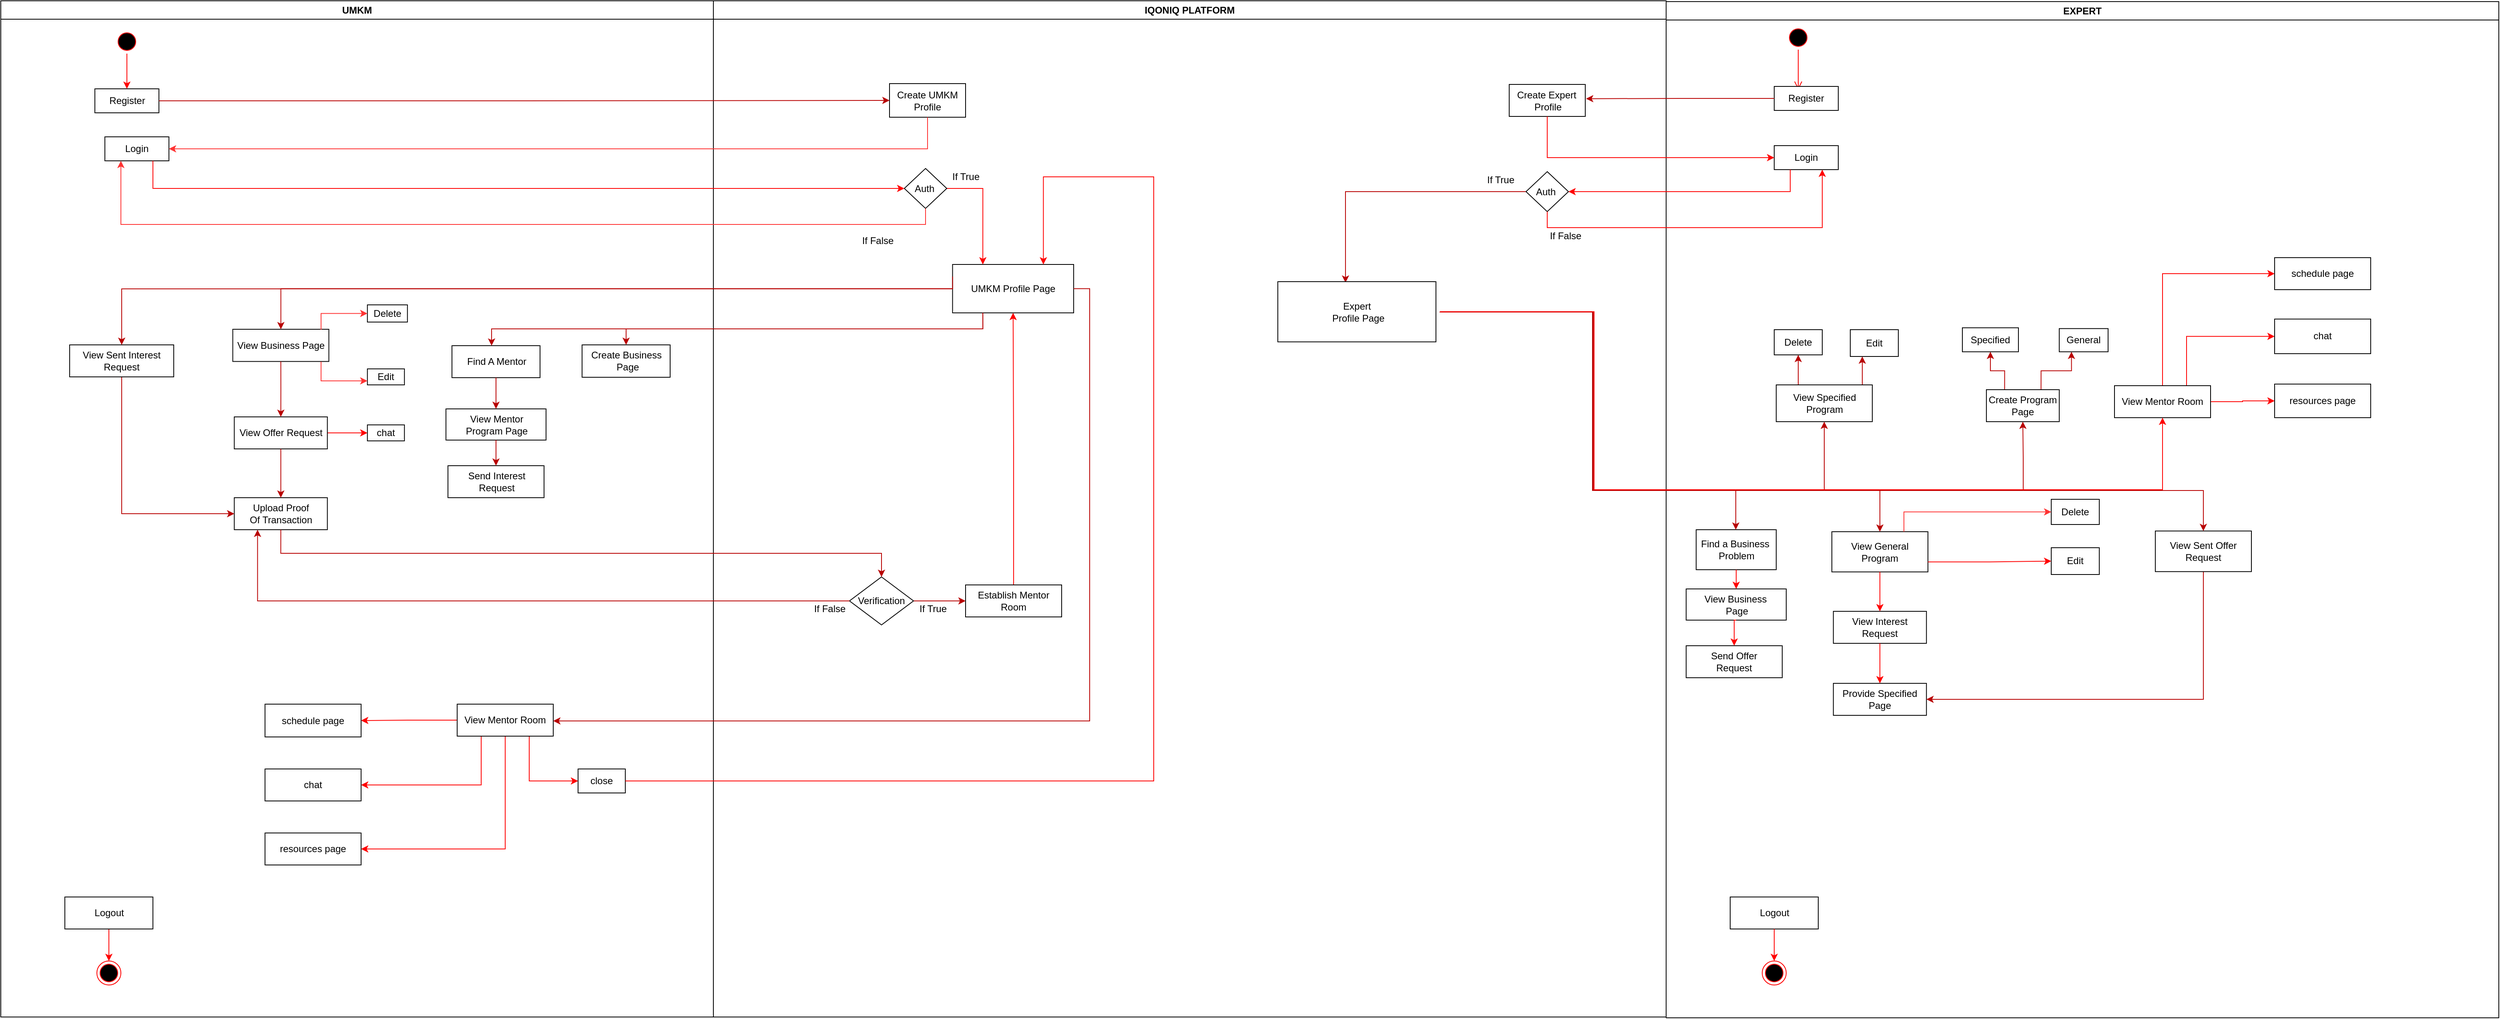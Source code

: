 <mxfile version="14.4.8" type="google"><diagram name="Page-1" id="e7e014a7-5840-1c2e-5031-d8a46d1fe8dd"><mxGraphModel dx="4495" dy="1429" grid="1" gridSize="10" guides="1" tooltips="1" connect="1" arrows="1" fold="1" page="1" pageScale="1" pageWidth="1169" pageHeight="826" background="none" math="0" shadow="0"><root><mxCell id="0"/><mxCell id="1" parent="0"/><mxCell id="UAivPIUoaqF8laotVLS4-41" value="UMKM" style="swimlane;whiteSpace=wrap" parent="1" vertex="1"><mxGeometry x="-800" y="760" width="890" height="1270" as="geometry"/></mxCell><mxCell id="UAivPIUoaqF8laotVLS4-42" value="" style="ellipse;shape=startState;fillColor=#000000;strokeColor=#ff0000;" parent="UAivPIUoaqF8laotVLS4-41" vertex="1"><mxGeometry x="142.5" y="36" width="30" height="30" as="geometry"/></mxCell><mxCell id="UAivPIUoaqF8laotVLS4-76" value="Register" style="rounded=0;whiteSpace=wrap;html=1;" parent="UAivPIUoaqF8laotVLS4-41" vertex="1"><mxGeometry x="117.5" y="110" width="80" height="30" as="geometry"/></mxCell><mxCell id="UAivPIUoaqF8laotVLS4-78" value="" style="endArrow=classic;html=1;entryX=0.5;entryY=0;entryDx=0;entryDy=0;strokeColor=#FF0000;" parent="UAivPIUoaqF8laotVLS4-41" source="UAivPIUoaqF8laotVLS4-42" target="UAivPIUoaqF8laotVLS4-76" edge="1"><mxGeometry width="50" height="50" relative="1" as="geometry"><mxPoint x="115" y="70" as="sourcePoint"/><mxPoint x="245" y="80" as="targetPoint"/></mxGeometry></mxCell><mxCell id="tpKa04pxQpAdK9qrTdPm-51" value="Login" style="whiteSpace=wrap;html=1;" parent="UAivPIUoaqF8laotVLS4-41" vertex="1"><mxGeometry x="130" y="170" width="80" height="30" as="geometry"/></mxCell><mxCell id="dECCEBC1FsqYMNCEbY9q-48" value="Find A Mentor" style="html=1;" parent="UAivPIUoaqF8laotVLS4-41" vertex="1"><mxGeometry x="563.5" y="431" width="110" height="40" as="geometry"/></mxCell><mxCell id="dECCEBC1FsqYMNCEbY9q-54" value="View Mentor &lt;br&gt;Program Page" style="html=1;" parent="UAivPIUoaqF8laotVLS4-41" vertex="1"><mxGeometry x="556" y="510" width="125" height="39" as="geometry"/></mxCell><mxCell id="dECCEBC1FsqYMNCEbY9q-55" style="edgeStyle=orthogonalEdgeStyle;rounded=0;orthogonalLoop=1;jettySize=auto;html=1;exitX=0.5;exitY=1;exitDx=0;exitDy=0;strokeColor=#B80000;" parent="UAivPIUoaqF8laotVLS4-41" source="dECCEBC1FsqYMNCEbY9q-48" target="dECCEBC1FsqYMNCEbY9q-54" edge="1"><mxGeometry relative="1" as="geometry"/></mxCell><mxCell id="dECCEBC1FsqYMNCEbY9q-56" value="Send Interest&lt;br&gt;Request" style="html=1;" parent="UAivPIUoaqF8laotVLS4-41" vertex="1"><mxGeometry x="558.5" y="581" width="120" height="40" as="geometry"/></mxCell><mxCell id="dECCEBC1FsqYMNCEbY9q-57" style="edgeStyle=orthogonalEdgeStyle;rounded=0;orthogonalLoop=1;jettySize=auto;html=1;exitX=0.5;exitY=1;exitDx=0;exitDy=0;entryX=0.5;entryY=0;entryDx=0;entryDy=0;strokeColor=#B80000;" parent="UAivPIUoaqF8laotVLS4-41" source="dECCEBC1FsqYMNCEbY9q-54" target="dECCEBC1FsqYMNCEbY9q-56" edge="1"><mxGeometry relative="1" as="geometry"/></mxCell><mxCell id="dECCEBC1FsqYMNCEbY9q-92" value="View Business Page" style="rounded=0;whiteSpace=wrap;html=1;" parent="UAivPIUoaqF8laotVLS4-41" vertex="1"><mxGeometry x="289.75" y="410.5" width="120" height="40.25" as="geometry"/></mxCell><mxCell id="dECCEBC1FsqYMNCEbY9q-96" style="edgeStyle=orthogonalEdgeStyle;rounded=0;orthogonalLoop=1;jettySize=auto;html=1;exitX=0.5;exitY=1;exitDx=0;exitDy=0;strokeColor=#B80000;" parent="UAivPIUoaqF8laotVLS4-41" source="dECCEBC1FsqYMNCEbY9q-92" target="dECCEBC1FsqYMNCEbY9q-92" edge="1"><mxGeometry relative="1" as="geometry"/></mxCell><mxCell id="dECCEBC1FsqYMNCEbY9q-98" value="Edit" style="rounded=0;whiteSpace=wrap;html=1;" parent="UAivPIUoaqF8laotVLS4-41" vertex="1"><mxGeometry x="457.88" y="460" width="46.25" height="20" as="geometry"/></mxCell><mxCell id="tpKa04pxQpAdK9qrTdPm-69" style="edgeStyle=orthogonalEdgeStyle;rounded=0;orthogonalLoop=1;jettySize=auto;html=1;entryX=0;entryY=0.75;entryDx=0;entryDy=0;strokeColor=#FF3333;" parent="UAivPIUoaqF8laotVLS4-41" target="dECCEBC1FsqYMNCEbY9q-98" edge="1"><mxGeometry relative="1" as="geometry"><Array as="points"><mxPoint x="400" y="451"/><mxPoint x="400" y="475"/></Array><mxPoint x="400" y="451" as="sourcePoint"/></mxGeometry></mxCell><mxCell id="dECCEBC1FsqYMNCEbY9q-100" style="edgeStyle=orthogonalEdgeStyle;rounded=0;orthogonalLoop=1;jettySize=auto;html=1;exitX=0.5;exitY=1;exitDx=0;exitDy=0;strokeColor=#B80000;" parent="UAivPIUoaqF8laotVLS4-41" edge="1"><mxGeometry relative="1" as="geometry"><mxPoint x="576.0" y="430" as="sourcePoint"/><mxPoint x="576.0" y="430" as="targetPoint"/></mxGeometry></mxCell><mxCell id="UAivPIUoaqF8laotVLS4-81" style="edgeStyle=orthogonalEdgeStyle;rounded=0;orthogonalLoop=1;jettySize=auto;html=1;exitX=1;exitY=0.5;exitDx=0;exitDy=0;entryX=0;entryY=0.5;entryDx=0;entryDy=0;strokeColor=#FF0000;" parent="UAivPIUoaqF8laotVLS4-41" source="dECCEBC1FsqYMNCEbY9q-105" target="UAivPIUoaqF8laotVLS4-80" edge="1"><mxGeometry relative="1" as="geometry"/></mxCell><mxCell id="dECCEBC1FsqYMNCEbY9q-105" value="View Offer Request" style="rounded=0;whiteSpace=wrap;html=1;" parent="UAivPIUoaqF8laotVLS4-41" vertex="1"><mxGeometry x="291.62" y="520" width="116.25" height="40" as="geometry"/></mxCell><mxCell id="dECCEBC1FsqYMNCEbY9q-106" style="edgeStyle=orthogonalEdgeStyle;rounded=0;orthogonalLoop=1;jettySize=auto;html=1;exitX=0.5;exitY=1;exitDx=0;exitDy=0;entryX=0.5;entryY=0;entryDx=0;entryDy=0;strokeColor=#B80000;" parent="UAivPIUoaqF8laotVLS4-41" source="dECCEBC1FsqYMNCEbY9q-92" target="dECCEBC1FsqYMNCEbY9q-105" edge="1"><mxGeometry relative="1" as="geometry"/></mxCell><mxCell id="dECCEBC1FsqYMNCEbY9q-99" value="Delete" style="rounded=0;whiteSpace=wrap;html=1;" parent="UAivPIUoaqF8laotVLS4-41" vertex="1"><mxGeometry x="457.88" y="380" width="50" height="21.5" as="geometry"/></mxCell><mxCell id="tpKa04pxQpAdK9qrTdPm-68" style="edgeStyle=orthogonalEdgeStyle;rounded=0;orthogonalLoop=1;jettySize=auto;html=1;entryX=0;entryY=0.5;entryDx=0;entryDy=0;strokeColor=#FF3333;" parent="UAivPIUoaqF8laotVLS4-41" target="dECCEBC1FsqYMNCEbY9q-99" edge="1"><mxGeometry relative="1" as="geometry"><Array as="points"><mxPoint x="400" y="411"/><mxPoint x="400" y="390"/><mxPoint x="434" y="390"/></Array><mxPoint x="400" y="411" as="sourcePoint"/></mxGeometry></mxCell><mxCell id="dECCEBC1FsqYMNCEbY9q-126" value="Upload Proof&lt;br&gt;Of Transaction" style="rounded=0;whiteSpace=wrap;html=1;" parent="UAivPIUoaqF8laotVLS4-41" vertex="1"><mxGeometry x="291.62" y="621" width="116.25" height="40" as="geometry"/></mxCell><mxCell id="dECCEBC1FsqYMNCEbY9q-128" style="edgeStyle=orthogonalEdgeStyle;rounded=0;orthogonalLoop=1;jettySize=auto;html=1;exitX=0.5;exitY=1;exitDx=0;exitDy=0;entryX=0.5;entryY=0;entryDx=0;entryDy=0;strokeColor=#B80000;" parent="UAivPIUoaqF8laotVLS4-41" source="dECCEBC1FsqYMNCEbY9q-105" target="dECCEBC1FsqYMNCEbY9q-126" edge="1"><mxGeometry relative="1" as="geometry"/></mxCell><mxCell id="dECCEBC1FsqYMNCEbY9q-134" style="edgeStyle=orthogonalEdgeStyle;rounded=0;orthogonalLoop=1;jettySize=auto;html=1;exitX=0.5;exitY=1;exitDx=0;exitDy=0;entryX=0;entryY=0.5;entryDx=0;entryDy=0;strokeColor=#B80000;startArrow=none;" parent="UAivPIUoaqF8laotVLS4-41" source="dECCEBC1FsqYMNCEbY9q-132" target="dECCEBC1FsqYMNCEbY9q-126" edge="1"><mxGeometry relative="1" as="geometry"><mxPoint x="161" y="451" as="sourcePoint"/></mxGeometry></mxCell><mxCell id="dECCEBC1FsqYMNCEbY9q-42" value="Create Business&lt;br&gt;&amp;nbsp;Page" style="html=1;" parent="UAivPIUoaqF8laotVLS4-41" vertex="1"><mxGeometry x="726" y="430" width="110" height="40.5" as="geometry"/></mxCell><mxCell id="UAivPIUoaqF8laotVLS4-86" style="edgeStyle=orthogonalEdgeStyle;rounded=0;orthogonalLoop=1;jettySize=auto;html=1;exitX=0;exitY=0.5;exitDx=0;exitDy=0;entryX=1;entryY=0.5;entryDx=0;entryDy=0;strokeColor=#FF0000;" parent="UAivPIUoaqF8laotVLS4-41" source="dECCEBC1FsqYMNCEbY9q-194" target="UAivPIUoaqF8laotVLS4-85" edge="1"><mxGeometry relative="1" as="geometry"/></mxCell><mxCell id="UAivPIUoaqF8laotVLS4-89" style="edgeStyle=orthogonalEdgeStyle;rounded=0;orthogonalLoop=1;jettySize=auto;html=1;exitX=0.25;exitY=1;exitDx=0;exitDy=0;entryX=1;entryY=0.5;entryDx=0;entryDy=0;strokeColor=#FF0000;" parent="UAivPIUoaqF8laotVLS4-41" source="dECCEBC1FsqYMNCEbY9q-194" target="UAivPIUoaqF8laotVLS4-87" edge="1"><mxGeometry relative="1" as="geometry"/></mxCell><mxCell id="UAivPIUoaqF8laotVLS4-91" style="edgeStyle=orthogonalEdgeStyle;rounded=0;orthogonalLoop=1;jettySize=auto;html=1;exitX=0.5;exitY=1;exitDx=0;exitDy=0;entryX=1;entryY=0.5;entryDx=0;entryDy=0;strokeColor=#FF0000;" parent="UAivPIUoaqF8laotVLS4-41" source="dECCEBC1FsqYMNCEbY9q-194" target="UAivPIUoaqF8laotVLS4-90" edge="1"><mxGeometry relative="1" as="geometry"/></mxCell><mxCell id="UAivPIUoaqF8laotVLS4-93" style="edgeStyle=orthogonalEdgeStyle;rounded=0;orthogonalLoop=1;jettySize=auto;html=1;exitX=0.75;exitY=1;exitDx=0;exitDy=0;entryX=0;entryY=0.5;entryDx=0;entryDy=0;strokeColor=#FF0000;" parent="UAivPIUoaqF8laotVLS4-41" source="dECCEBC1FsqYMNCEbY9q-194" target="UAivPIUoaqF8laotVLS4-92" edge="1"><mxGeometry relative="1" as="geometry"/></mxCell><mxCell id="dECCEBC1FsqYMNCEbY9q-194" value="View Mentor Room" style="rounded=0;whiteSpace=wrap;html=1;" parent="UAivPIUoaqF8laotVLS4-41" vertex="1"><mxGeometry x="570" y="879" width="120" height="40" as="geometry"/></mxCell><mxCell id="UAivPIUoaqF8laotVLS4-80" value="chat" style="rounded=0;whiteSpace=wrap;html=1;" parent="UAivPIUoaqF8laotVLS4-41" vertex="1"><mxGeometry x="457.88" y="530" width="46.25" height="20" as="geometry"/></mxCell><mxCell id="dECCEBC1FsqYMNCEbY9q-132" value="View Sent Interest Request" style="rounded=0;whiteSpace=wrap;html=1;" parent="UAivPIUoaqF8laotVLS4-41" vertex="1"><mxGeometry x="86" y="430" width="130" height="40" as="geometry"/></mxCell><mxCell id="UAivPIUoaqF8laotVLS4-85" value="schedule page" style="rounded=0;whiteSpace=wrap;html=1;" parent="UAivPIUoaqF8laotVLS4-41" vertex="1"><mxGeometry x="330" y="879" width="120" height="41" as="geometry"/></mxCell><mxCell id="UAivPIUoaqF8laotVLS4-87" value="chat" style="rounded=0;whiteSpace=wrap;html=1;" parent="UAivPIUoaqF8laotVLS4-41" vertex="1"><mxGeometry x="330" y="960" width="120" height="40" as="geometry"/></mxCell><mxCell id="UAivPIUoaqF8laotVLS4-90" value="resources page" style="rounded=0;whiteSpace=wrap;html=1;" parent="UAivPIUoaqF8laotVLS4-41" vertex="1"><mxGeometry x="330" y="1040" width="120" height="40" as="geometry"/></mxCell><mxCell id="UAivPIUoaqF8laotVLS4-92" value="close" style="rounded=0;whiteSpace=wrap;html=1;" parent="UAivPIUoaqF8laotVLS4-41" vertex="1"><mxGeometry x="721" y="960" width="59" height="30" as="geometry"/></mxCell><mxCell id="UAivPIUoaqF8laotVLS4-104" style="edgeStyle=orthogonalEdgeStyle;rounded=0;orthogonalLoop=1;jettySize=auto;html=1;exitX=0.5;exitY=1;exitDx=0;exitDy=0;entryX=0.5;entryY=0;entryDx=0;entryDy=0;strokeColor=#FF0000;" parent="UAivPIUoaqF8laotVLS4-41" source="UAivPIUoaqF8laotVLS4-102" target="UAivPIUoaqF8laotVLS4-103" edge="1"><mxGeometry relative="1" as="geometry"/></mxCell><mxCell id="UAivPIUoaqF8laotVLS4-102" value="Logout" style="html=1;" parent="UAivPIUoaqF8laotVLS4-41" vertex="1"><mxGeometry x="80" y="1120" width="110" height="40" as="geometry"/></mxCell><mxCell id="UAivPIUoaqF8laotVLS4-103" value="" style="ellipse;html=1;shape=endState;fillColor=#000000;strokeColor=#ff0000;" parent="UAivPIUoaqF8laotVLS4-41" vertex="1"><mxGeometry x="120" y="1200" width="30" height="30" as="geometry"/></mxCell><mxCell id="UAivPIUoaqF8laotVLS4-50" value="IQONIQ PLATFORM" style="swimlane;whiteSpace=wrap;startSize=23;" parent="1" vertex="1"><mxGeometry x="90" y="760" width="1190" height="1270" as="geometry"/></mxCell><mxCell id="tpKa04pxQpAdK9qrTdPm-48" value="Create UMKM Profile" style="rounded=0;whiteSpace=wrap;html=1;" parent="UAivPIUoaqF8laotVLS4-50" vertex="1"><mxGeometry x="220" y="103.5" width="95" height="42" as="geometry"/></mxCell><mxCell id="tpKa04pxQpAdK9qrTdPm-80" style="edgeStyle=orthogonalEdgeStyle;rounded=0;orthogonalLoop=1;jettySize=auto;html=1;exitX=1;exitY=0.5;exitDx=0;exitDy=0;entryX=0.25;entryY=0;entryDx=0;entryDy=0;strokeColor=#FF0000;" parent="UAivPIUoaqF8laotVLS4-50" source="tpKa04pxQpAdK9qrTdPm-53" target="tpKa04pxQpAdK9qrTdPm-61" edge="1"><mxGeometry relative="1" as="geometry"/></mxCell><mxCell id="tpKa04pxQpAdK9qrTdPm-53" value="Auth&amp;nbsp;" style="rhombus;whiteSpace=wrap;html=1;" parent="UAivPIUoaqF8laotVLS4-50" vertex="1"><mxGeometry x="238.5" y="209.5" width="53" height="50" as="geometry"/></mxCell><mxCell id="tpKa04pxQpAdK9qrTdPm-60" value="If False" style="text;html=1;align=center;verticalAlign=middle;resizable=0;points=[];autosize=1;strokeColor=none;" parent="UAivPIUoaqF8laotVLS4-50" vertex="1"><mxGeometry x="180" y="289.5" width="50" height="20" as="geometry"/></mxCell><mxCell id="tpKa04pxQpAdK9qrTdPm-61" value="UMKM Profile Page" style="whiteSpace=wrap;html=1;" parent="UAivPIUoaqF8laotVLS4-50" vertex="1"><mxGeometry x="298.75" y="329.5" width="151.25" height="60.5" as="geometry"/></mxCell><mxCell id="tpKa04pxQpAdK9qrTdPm-58" value="If True" style="text;html=1;align=center;verticalAlign=middle;resizable=0;points=[];autosize=1;strokeColor=none;" parent="UAivPIUoaqF8laotVLS4-50" vertex="1"><mxGeometry x="290" y="209.5" width="50" height="20" as="geometry"/></mxCell><mxCell id="dECCEBC1FsqYMNCEbY9q-62" value="Create Expert&amp;nbsp;&lt;br&gt;Profile" style="html=1;" parent="UAivPIUoaqF8laotVLS4-50" vertex="1"><mxGeometry x="994" y="104.5" width="95" height="40" as="geometry"/></mxCell><mxCell id="dECCEBC1FsqYMNCEbY9q-165" style="edgeStyle=orthogonalEdgeStyle;rounded=0;orthogonalLoop=1;jettySize=auto;html=1;exitX=0;exitY=0.5;exitDx=0;exitDy=0;entryX=0.428;entryY=0.017;entryDx=0;entryDy=0;entryPerimeter=0;strokeColor=#B80000;" parent="UAivPIUoaqF8laotVLS4-50" source="dECCEBC1FsqYMNCEbY9q-70" target="dECCEBC1FsqYMNCEbY9q-76" edge="1"><mxGeometry relative="1" as="geometry"/></mxCell><mxCell id="dECCEBC1FsqYMNCEbY9q-70" value="Auth&amp;nbsp;" style="rhombus;whiteSpace=wrap;html=1;" parent="UAivPIUoaqF8laotVLS4-50" vertex="1"><mxGeometry x="1015" y="213.5" width="53" height="50" as="geometry"/></mxCell><mxCell id="dECCEBC1FsqYMNCEbY9q-73" value="If False" style="text;html=1;align=center;verticalAlign=middle;resizable=0;points=[];autosize=1;strokeColor=none;" parent="UAivPIUoaqF8laotVLS4-50" vertex="1"><mxGeometry x="1039" y="283.5" width="50" height="20" as="geometry"/></mxCell><mxCell id="dECCEBC1FsqYMNCEbY9q-76" value="Expert&lt;br&gt;&amp;nbsp;Profile Page" style="whiteSpace=wrap;html=1;" parent="UAivPIUoaqF8laotVLS4-50" vertex="1"><mxGeometry x="705" y="351" width="197.5" height="75.25" as="geometry"/></mxCell><mxCell id="dECCEBC1FsqYMNCEbY9q-78" value="If True" style="text;html=1;align=center;verticalAlign=middle;resizable=0;points=[];autosize=1;strokeColor=none;" parent="UAivPIUoaqF8laotVLS4-50" vertex="1"><mxGeometry x="957.5" y="213.5" width="50" height="20" as="geometry"/></mxCell><mxCell id="dECCEBC1FsqYMNCEbY9q-198" style="edgeStyle=orthogonalEdgeStyle;rounded=0;orthogonalLoop=1;jettySize=auto;html=1;exitX=1;exitY=0.5;exitDx=0;exitDy=0;entryX=0;entryY=0.5;entryDx=0;entryDy=0;strokeColor=#B80000;" parent="UAivPIUoaqF8laotVLS4-50" source="dECCEBC1FsqYMNCEbY9q-146" target="dECCEBC1FsqYMNCEbY9q-147" edge="1"><mxGeometry relative="1" as="geometry"/></mxCell><mxCell id="dECCEBC1FsqYMNCEbY9q-146" value="Verification" style="rhombus;whiteSpace=wrap;html=1;" parent="UAivPIUoaqF8laotVLS4-50" vertex="1"><mxGeometry x="170" y="720" width="80" height="60" as="geometry"/></mxCell><mxCell id="dECCEBC1FsqYMNCEbY9q-153" value="If False" style="text;html=1;align=center;verticalAlign=middle;resizable=0;points=[];autosize=1;strokeColor=none;" parent="UAivPIUoaqF8laotVLS4-50" vertex="1"><mxGeometry x="120" y="750" width="50" height="20" as="geometry"/></mxCell><mxCell id="UAivPIUoaqF8laotVLS4-79" style="edgeStyle=orthogonalEdgeStyle;rounded=0;orthogonalLoop=1;jettySize=auto;html=1;exitX=0.5;exitY=0;exitDx=0;exitDy=0;entryX=0.5;entryY=1;entryDx=0;entryDy=0;strokeColor=#FF0000;" parent="UAivPIUoaqF8laotVLS4-50" source="dECCEBC1FsqYMNCEbY9q-147" target="tpKa04pxQpAdK9qrTdPm-61" edge="1"><mxGeometry relative="1" as="geometry"/></mxCell><mxCell id="dECCEBC1FsqYMNCEbY9q-147" value="Establish Mentor Room" style="rounded=0;whiteSpace=wrap;html=1;" parent="UAivPIUoaqF8laotVLS4-50" vertex="1"><mxGeometry x="315" y="730" width="120" height="40" as="geometry"/></mxCell><mxCell id="dECCEBC1FsqYMNCEbY9q-151" value="If True" style="text;html=1;align=center;verticalAlign=middle;resizable=0;points=[];autosize=1;strokeColor=none;" parent="UAivPIUoaqF8laotVLS4-50" vertex="1"><mxGeometry x="248.75" y="750" width="50" height="20" as="geometry"/></mxCell><mxCell id="UAivPIUoaqF8laotVLS4-69" value="EXPERT" style="swimlane;whiteSpace=wrap;startSize=23;" parent="1" vertex="1"><mxGeometry x="1280" y="761" width="1040" height="1270" as="geometry"/></mxCell><mxCell id="dECCEBC1FsqYMNCEbY9q-59" value="" style="ellipse;html=1;shape=startState;fillColor=#000000;strokeColor=#ff0000;" parent="UAivPIUoaqF8laotVLS4-69" vertex="1"><mxGeometry x="150" y="30" width="30" height="30" as="geometry"/></mxCell><mxCell id="dECCEBC1FsqYMNCEbY9q-60" value="" style="edgeStyle=orthogonalEdgeStyle;html=1;verticalAlign=bottom;endArrow=open;endSize=8;strokeColor=#ff0000;rounded=0;" parent="UAivPIUoaqF8laotVLS4-69" source="dECCEBC1FsqYMNCEbY9q-59" edge="1"><mxGeometry relative="1" as="geometry"><mxPoint x="165" y="110" as="targetPoint"/></mxGeometry></mxCell><mxCell id="dECCEBC1FsqYMNCEbY9q-61" value="Register" style="rounded=0;whiteSpace=wrap;html=1;" parent="UAivPIUoaqF8laotVLS4-69" vertex="1"><mxGeometry x="135" y="106" width="80" height="30" as="geometry"/></mxCell><mxCell id="dECCEBC1FsqYMNCEbY9q-64" value="Login" style="whiteSpace=wrap;html=1;" parent="UAivPIUoaqF8laotVLS4-69" vertex="1"><mxGeometry x="135" y="180" width="80" height="30" as="geometry"/></mxCell><mxCell id="dECCEBC1FsqYMNCEbY9q-85" value="Find a Business&amp;nbsp;&lt;br&gt;Problem" style="rounded=0;whiteSpace=wrap;html=1;" parent="UAivPIUoaqF8laotVLS4-69" vertex="1"><mxGeometry x="37.5" y="660" width="100" height="50" as="geometry"/></mxCell><mxCell id="dECCEBC1FsqYMNCEbY9q-87" value="View Business&amp;nbsp;&lt;br&gt;Page" style="html=1;" parent="UAivPIUoaqF8laotVLS4-69" vertex="1"><mxGeometry x="25" y="734" width="125" height="39" as="geometry"/></mxCell><mxCell id="dECCEBC1FsqYMNCEbY9q-88" style="edgeStyle=orthogonalEdgeStyle;rounded=0;orthogonalLoop=1;jettySize=auto;html=1;exitX=0.5;exitY=1;exitDx=0;exitDy=0;entryX=0.5;entryY=0;entryDx=0;entryDy=0;strokeColor=#FF0000;" parent="UAivPIUoaqF8laotVLS4-69" source="dECCEBC1FsqYMNCEbY9q-85" target="dECCEBC1FsqYMNCEbY9q-87" edge="1"><mxGeometry relative="1" as="geometry"/></mxCell><mxCell id="dECCEBC1FsqYMNCEbY9q-89" value="Send Offer&lt;br&gt;Request" style="rounded=0;whiteSpace=wrap;html=1;" parent="UAivPIUoaqF8laotVLS4-69" vertex="1"><mxGeometry x="25" y="805" width="120" height="40" as="geometry"/></mxCell><mxCell id="dECCEBC1FsqYMNCEbY9q-90" style="edgeStyle=orthogonalEdgeStyle;rounded=0;orthogonalLoop=1;jettySize=auto;html=1;exitX=0.5;exitY=1;exitDx=0;exitDy=0;entryX=0.5;entryY=0;entryDx=0;entryDy=0;strokeColor=#FF0000;" parent="UAivPIUoaqF8laotVLS4-69" source="dECCEBC1FsqYMNCEbY9q-87" target="dECCEBC1FsqYMNCEbY9q-89" edge="1"><mxGeometry relative="1" as="geometry"/></mxCell><mxCell id="dECCEBC1FsqYMNCEbY9q-110" value="View General Program" style="rounded=0;whiteSpace=wrap;html=1;" parent="UAivPIUoaqF8laotVLS4-69" vertex="1"><mxGeometry x="207" y="662.5" width="120" height="50.25" as="geometry"/></mxCell><mxCell id="dECCEBC1FsqYMNCEbY9q-111" style="edgeStyle=orthogonalEdgeStyle;rounded=0;orthogonalLoop=1;jettySize=auto;html=1;exitX=0.5;exitY=1;exitDx=0;exitDy=0;strokeColor=#B80000;" parent="UAivPIUoaqF8laotVLS4-69" source="dECCEBC1FsqYMNCEbY9q-110" target="dECCEBC1FsqYMNCEbY9q-110" edge="1"><mxGeometry relative="1" as="geometry"/></mxCell><mxCell id="dECCEBC1FsqYMNCEbY9q-112" value="Edit" style="rounded=0;whiteSpace=wrap;html=1;" parent="UAivPIUoaqF8laotVLS4-69" vertex="1"><mxGeometry x="481" y="682.5" width="60" height="33.5" as="geometry"/></mxCell><mxCell id="dECCEBC1FsqYMNCEbY9q-108" style="edgeStyle=orthogonalEdgeStyle;rounded=0;orthogonalLoop=1;jettySize=auto;html=1;exitX=1;exitY=0.75;exitDx=0;exitDy=0;entryX=0;entryY=0.5;entryDx=0;entryDy=0;strokeColor=#FF0000;" parent="UAivPIUoaqF8laotVLS4-69" source="dECCEBC1FsqYMNCEbY9q-110" target="dECCEBC1FsqYMNCEbY9q-112" edge="1"><mxGeometry relative="1" as="geometry"/></mxCell><mxCell id="dECCEBC1FsqYMNCEbY9q-113" value="Delete" style="rounded=0;whiteSpace=wrap;html=1;" parent="UAivPIUoaqF8laotVLS4-69" vertex="1"><mxGeometry x="481" y="622" width="60" height="31.5" as="geometry"/></mxCell><mxCell id="tpKa04pxQpAdK9qrTdPm-73" style="edgeStyle=orthogonalEdgeStyle;rounded=0;orthogonalLoop=1;jettySize=auto;html=1;exitX=0.75;exitY=0;exitDx=0;exitDy=0;entryX=0;entryY=0.5;entryDx=0;entryDy=0;strokeColor=#FF3333;" parent="UAivPIUoaqF8laotVLS4-69" source="dECCEBC1FsqYMNCEbY9q-110" target="dECCEBC1FsqYMNCEbY9q-113" edge="1"><mxGeometry relative="1" as="geometry"/></mxCell><mxCell id="dECCEBC1FsqYMNCEbY9q-114" style="edgeStyle=orthogonalEdgeStyle;rounded=0;orthogonalLoop=1;jettySize=auto;html=1;exitX=0.5;exitY=1;exitDx=0;exitDy=0;strokeColor=#B80000;" parent="UAivPIUoaqF8laotVLS4-69" source="dECCEBC1FsqYMNCEbY9q-113" target="dECCEBC1FsqYMNCEbY9q-113" edge="1"><mxGeometry relative="1" as="geometry"/></mxCell><mxCell id="dECCEBC1FsqYMNCEbY9q-115" value="View Interest Request" style="rounded=0;whiteSpace=wrap;html=1;" parent="UAivPIUoaqF8laotVLS4-69" vertex="1"><mxGeometry x="208.88" y="762" width="116.25" height="40" as="geometry"/></mxCell><mxCell id="tpKa04pxQpAdK9qrTdPm-72" style="edgeStyle=orthogonalEdgeStyle;rounded=0;orthogonalLoop=1;jettySize=auto;html=1;exitX=0.5;exitY=1;exitDx=0;exitDy=0;entryX=0.5;entryY=0;entryDx=0;entryDy=0;strokeColor=#FF0000;" parent="UAivPIUoaqF8laotVLS4-69" source="dECCEBC1FsqYMNCEbY9q-110" target="dECCEBC1FsqYMNCEbY9q-115" edge="1"><mxGeometry relative="1" as="geometry"/></mxCell><mxCell id="dECCEBC1FsqYMNCEbY9q-122" value="Provide Specified Page" style="rounded=0;whiteSpace=wrap;html=1;" parent="UAivPIUoaqF8laotVLS4-69" vertex="1"><mxGeometry x="208.88" y="852" width="116.25" height="40" as="geometry"/></mxCell><mxCell id="dECCEBC1FsqYMNCEbY9q-143" style="edgeStyle=orthogonalEdgeStyle;rounded=0;orthogonalLoop=1;jettySize=auto;html=1;exitX=0.5;exitY=1;exitDx=0;exitDy=0;entryX=1;entryY=0.5;entryDx=0;entryDy=0;strokeColor=#B80000;" parent="UAivPIUoaqF8laotVLS4-69" source="dECCEBC1FsqYMNCEbY9q-141" target="dECCEBC1FsqYMNCEbY9q-122" edge="1"><mxGeometry relative="1" as="geometry"/></mxCell><mxCell id="dECCEBC1FsqYMNCEbY9q-141" value="View Sent Offer Request" style="rounded=0;whiteSpace=wrap;html=1;" parent="UAivPIUoaqF8laotVLS4-69" vertex="1"><mxGeometry x="611" y="661.63" width="120" height="50.75" as="geometry"/></mxCell><mxCell id="dECCEBC1FsqYMNCEbY9q-123" style="edgeStyle=orthogonalEdgeStyle;rounded=0;orthogonalLoop=1;jettySize=auto;html=1;exitX=0.5;exitY=1;exitDx=0;exitDy=0;entryX=0.5;entryY=0;entryDx=0;entryDy=0;strokeColor=#FF0000;" parent="UAivPIUoaqF8laotVLS4-69" source="dECCEBC1FsqYMNCEbY9q-115" target="dECCEBC1FsqYMNCEbY9q-122" edge="1"><mxGeometry relative="1" as="geometry"/></mxCell><mxCell id="dECCEBC1FsqYMNCEbY9q-187" style="edgeStyle=orthogonalEdgeStyle;rounded=0;orthogonalLoop=1;jettySize=auto;html=1;exitX=0.25;exitY=0;exitDx=0;exitDy=0;entryX=0.5;entryY=1;entryDx=0;entryDy=0;strokeColor=#B80000;" parent="UAivPIUoaqF8laotVLS4-69" source="dECCEBC1FsqYMNCEbY9q-79" target="dECCEBC1FsqYMNCEbY9q-82" edge="1"><mxGeometry relative="1" as="geometry"/></mxCell><mxCell id="dECCEBC1FsqYMNCEbY9q-188" style="edgeStyle=orthogonalEdgeStyle;rounded=0;orthogonalLoop=1;jettySize=auto;html=1;exitX=0.75;exitY=0;exitDx=0;exitDy=0;entryX=0.25;entryY=1;entryDx=0;entryDy=0;strokeColor=#B80000;" parent="UAivPIUoaqF8laotVLS4-69" source="dECCEBC1FsqYMNCEbY9q-79" target="dECCEBC1FsqYMNCEbY9q-81" edge="1"><mxGeometry relative="1" as="geometry"/></mxCell><mxCell id="dECCEBC1FsqYMNCEbY9q-79" value="Create Program Page" style="rounded=0;whiteSpace=wrap;html=1;" parent="UAivPIUoaqF8laotVLS4-69" vertex="1"><mxGeometry x="400" y="485" width="91" height="40" as="geometry"/></mxCell><mxCell id="dECCEBC1FsqYMNCEbY9q-81" value="General" style="rounded=0;whiteSpace=wrap;html=1;" parent="UAivPIUoaqF8laotVLS4-69" vertex="1"><mxGeometry x="491" y="408.65" width="61" height="29" as="geometry"/></mxCell><mxCell id="dECCEBC1FsqYMNCEbY9q-82" value="Specified" style="rounded=0;whiteSpace=wrap;html=1;" parent="UAivPIUoaqF8laotVLS4-69" vertex="1"><mxGeometry x="370" y="407.65" width="70" height="30" as="geometry"/></mxCell><mxCell id="dECCEBC1FsqYMNCEbY9q-137" style="edgeStyle=orthogonalEdgeStyle;rounded=0;orthogonalLoop=1;jettySize=auto;html=1;exitX=0;exitY=0.25;exitDx=0;exitDy=0;strokeColor=#B80000;" parent="UAivPIUoaqF8laotVLS4-69" edge="1"><mxGeometry relative="1" as="geometry"><mxPoint x="581" y="565" as="targetPoint"/><mxPoint x="581.25" y="565" as="sourcePoint"/></mxGeometry></mxCell><mxCell id="dECCEBC1FsqYMNCEbY9q-184" style="edgeStyle=orthogonalEdgeStyle;rounded=0;orthogonalLoop=1;jettySize=auto;html=1;exitX=0.75;exitY=0;exitDx=0;exitDy=0;entryX=0.25;entryY=1;entryDx=0;entryDy=0;strokeColor=#B80000;" parent="UAivPIUoaqF8laotVLS4-69" source="dECCEBC1FsqYMNCEbY9q-171" target="dECCEBC1FsqYMNCEbY9q-174" edge="1"><mxGeometry relative="1" as="geometry"/></mxCell><mxCell id="dECCEBC1FsqYMNCEbY9q-185" style="edgeStyle=orthogonalEdgeStyle;rounded=0;orthogonalLoop=1;jettySize=auto;html=1;exitX=0.25;exitY=0;exitDx=0;exitDy=0;entryX=0.5;entryY=1;entryDx=0;entryDy=0;strokeColor=#B80000;" parent="UAivPIUoaqF8laotVLS4-69" source="dECCEBC1FsqYMNCEbY9q-171" target="dECCEBC1FsqYMNCEbY9q-175" edge="1"><mxGeometry relative="1" as="geometry"/></mxCell><mxCell id="dECCEBC1FsqYMNCEbY9q-171" value="View Specified Program" style="rounded=0;whiteSpace=wrap;html=1;" parent="UAivPIUoaqF8laotVLS4-69" vertex="1"><mxGeometry x="137.5" y="479" width="120" height="46" as="geometry"/></mxCell><mxCell id="dECCEBC1FsqYMNCEbY9q-174" value="Edit" style="rounded=0;whiteSpace=wrap;html=1;" parent="UAivPIUoaqF8laotVLS4-69" vertex="1"><mxGeometry x="230" y="410" width="60" height="33.5" as="geometry"/></mxCell><mxCell id="dECCEBC1FsqYMNCEbY9q-175" value="Delete" style="rounded=0;whiteSpace=wrap;html=1;" parent="UAivPIUoaqF8laotVLS4-69" vertex="1"><mxGeometry x="135" y="410" width="60" height="31.5" as="geometry"/></mxCell><mxCell id="dECCEBC1FsqYMNCEbY9q-176" style="edgeStyle=orthogonalEdgeStyle;rounded=0;orthogonalLoop=1;jettySize=auto;html=1;exitX=0.5;exitY=1;exitDx=0;exitDy=0;strokeColor=#B80000;entryX=0.5;entryY=1;entryDx=0;entryDy=0;" parent="UAivPIUoaqF8laotVLS4-69" source="dECCEBC1FsqYMNCEbY9q-175" target="dECCEBC1FsqYMNCEbY9q-175" edge="1"><mxGeometry relative="1" as="geometry"/></mxCell><mxCell id="UAivPIUoaqF8laotVLS4-95" style="edgeStyle=orthogonalEdgeStyle;rounded=0;orthogonalLoop=1;jettySize=auto;html=1;exitX=1;exitY=0.5;exitDx=0;exitDy=0;entryX=0;entryY=0.5;entryDx=0;entryDy=0;strokeColor=#FF0000;" parent="UAivPIUoaqF8laotVLS4-69" source="UAivPIUoaqF8laotVLS4-83" target="UAivPIUoaqF8laotVLS4-94" edge="1"><mxGeometry relative="1" as="geometry"/></mxCell><mxCell id="UAivPIUoaqF8laotVLS4-97" style="edgeStyle=orthogonalEdgeStyle;rounded=0;orthogonalLoop=1;jettySize=auto;html=1;exitX=0.75;exitY=0;exitDx=0;exitDy=0;entryX=0;entryY=0.5;entryDx=0;entryDy=0;strokeColor=#FF0000;" parent="UAivPIUoaqF8laotVLS4-69" source="UAivPIUoaqF8laotVLS4-83" target="UAivPIUoaqF8laotVLS4-96" edge="1"><mxGeometry relative="1" as="geometry"/></mxCell><mxCell id="UAivPIUoaqF8laotVLS4-99" style="edgeStyle=orthogonalEdgeStyle;rounded=0;orthogonalLoop=1;jettySize=auto;html=1;exitX=0.5;exitY=0;exitDx=0;exitDy=0;entryX=0;entryY=0.5;entryDx=0;entryDy=0;strokeColor=#FF0000;" parent="UAivPIUoaqF8laotVLS4-69" source="UAivPIUoaqF8laotVLS4-83" target="UAivPIUoaqF8laotVLS4-98" edge="1"><mxGeometry relative="1" as="geometry"/></mxCell><mxCell id="UAivPIUoaqF8laotVLS4-83" value="View Mentor Room" style="rounded=0;whiteSpace=wrap;html=1;" parent="UAivPIUoaqF8laotVLS4-69" vertex="1"><mxGeometry x="560" y="480" width="120" height="40" as="geometry"/></mxCell><mxCell id="UAivPIUoaqF8laotVLS4-94" value="resources page" style="rounded=0;whiteSpace=wrap;html=1;" parent="UAivPIUoaqF8laotVLS4-69" vertex="1"><mxGeometry x="760" y="478" width="120" height="42" as="geometry"/></mxCell><mxCell id="UAivPIUoaqF8laotVLS4-96" value="chat" style="rounded=0;whiteSpace=wrap;html=1;" parent="UAivPIUoaqF8laotVLS4-69" vertex="1"><mxGeometry x="760" y="396.75" width="120" height="43.25" as="geometry"/></mxCell><mxCell id="UAivPIUoaqF8laotVLS4-98" value="schedule page" style="rounded=0;whiteSpace=wrap;html=1;" parent="UAivPIUoaqF8laotVLS4-69" vertex="1"><mxGeometry x="760" y="320" width="120" height="40" as="geometry"/></mxCell><mxCell id="UAivPIUoaqF8laotVLS4-106" value="Logout" style="html=1;" parent="UAivPIUoaqF8laotVLS4-69" vertex="1"><mxGeometry x="80" y="1119" width="110" height="40" as="geometry"/></mxCell><mxCell id="UAivPIUoaqF8laotVLS4-107" value="" style="ellipse;html=1;shape=endState;fillColor=#000000;strokeColor=#ff0000;" parent="UAivPIUoaqF8laotVLS4-69" vertex="1"><mxGeometry x="120" y="1199" width="30" height="30" as="geometry"/></mxCell><mxCell id="UAivPIUoaqF8laotVLS4-105" style="edgeStyle=orthogonalEdgeStyle;rounded=0;orthogonalLoop=1;jettySize=auto;html=1;exitX=0.5;exitY=1;exitDx=0;exitDy=0;entryX=0.5;entryY=0;entryDx=0;entryDy=0;strokeColor=#FF0000;" parent="UAivPIUoaqF8laotVLS4-69" source="UAivPIUoaqF8laotVLS4-106" target="UAivPIUoaqF8laotVLS4-107" edge="1"><mxGeometry relative="1" as="geometry"/></mxCell><mxCell id="tpKa04pxQpAdK9qrTdPm-54" style="edgeStyle=orthogonalEdgeStyle;rounded=0;orthogonalLoop=1;jettySize=auto;html=1;exitX=0.5;exitY=1;exitDx=0;exitDy=0;entryX=1;entryY=0.5;entryDx=0;entryDy=0;strokeColor=#FF3333;" parent="1" source="tpKa04pxQpAdK9qrTdPm-48" target="tpKa04pxQpAdK9qrTdPm-51" edge="1"><mxGeometry relative="1" as="geometry"><Array as="points"><mxPoint x="358" y="945"/></Array></mxGeometry></mxCell><mxCell id="tpKa04pxQpAdK9qrTdPm-59" style="edgeStyle=orthogonalEdgeStyle;rounded=0;orthogonalLoop=1;jettySize=auto;html=1;exitX=0.5;exitY=1;exitDx=0;exitDy=0;entryX=0.25;entryY=1;entryDx=0;entryDy=0;strokeColor=#FF3333;" parent="1" source="tpKa04pxQpAdK9qrTdPm-53" target="tpKa04pxQpAdK9qrTdPm-51" edge="1"><mxGeometry relative="1" as="geometry"/></mxCell><mxCell id="dECCEBC1FsqYMNCEbY9q-65" style="edgeStyle=orthogonalEdgeStyle;rounded=0;orthogonalLoop=1;jettySize=auto;html=1;exitX=0.5;exitY=1;exitDx=0;exitDy=0;entryX=0;entryY=0.5;entryDx=0;entryDy=0;strokeColor=#FF0000;" parent="1" source="dECCEBC1FsqYMNCEbY9q-62" target="dECCEBC1FsqYMNCEbY9q-64" edge="1"><mxGeometry relative="1" as="geometry"/></mxCell><mxCell id="dECCEBC1FsqYMNCEbY9q-71" style="edgeStyle=orthogonalEdgeStyle;rounded=0;orthogonalLoop=1;jettySize=auto;html=1;exitX=0.25;exitY=1;exitDx=0;exitDy=0;entryX=1;entryY=0.5;entryDx=0;entryDy=0;strokeColor=#FF0000;" parent="1" source="dECCEBC1FsqYMNCEbY9q-64" target="dECCEBC1FsqYMNCEbY9q-70" edge="1"><mxGeometry relative="1" as="geometry"/></mxCell><mxCell id="dECCEBC1FsqYMNCEbY9q-72" style="edgeStyle=orthogonalEdgeStyle;rounded=0;orthogonalLoop=1;jettySize=auto;html=1;exitX=0.5;exitY=1;exitDx=0;exitDy=0;entryX=0.75;entryY=1;entryDx=0;entryDy=0;strokeColor=#FF0000;" parent="1" source="dECCEBC1FsqYMNCEbY9q-70" target="dECCEBC1FsqYMNCEbY9q-64" edge="1"><mxGeometry relative="1" as="geometry"/></mxCell><mxCell id="tpKa04pxQpAdK9qrTdPm-76" style="edgeStyle=orthogonalEdgeStyle;rounded=0;orthogonalLoop=1;jettySize=auto;html=1;exitX=0.75;exitY=1;exitDx=0;exitDy=0;entryX=0;entryY=0.5;entryDx=0;entryDy=0;strokeColor=#FF0000;" parent="1" source="tpKa04pxQpAdK9qrTdPm-51" target="tpKa04pxQpAdK9qrTdPm-53" edge="1"><mxGeometry relative="1" as="geometry"/></mxCell><mxCell id="dECCEBC1FsqYMNCEbY9q-155" style="edgeStyle=orthogonalEdgeStyle;rounded=0;orthogonalLoop=1;jettySize=auto;html=1;exitX=1;exitY=0.5;exitDx=0;exitDy=0;strokeColor=#B80000;" parent="1" source="UAivPIUoaqF8laotVLS4-76" target="tpKa04pxQpAdK9qrTdPm-48" edge="1"><mxGeometry relative="1" as="geometry"/></mxCell><mxCell id="tpKa04pxQpAdK9qrTdPm-70" value="" style="edgeStyle=orthogonalEdgeStyle;rounded=0;orthogonalLoop=1;jettySize=auto;html=1;exitX=0.75;exitY=1;exitDx=0;exitDy=0;strokeColor=none;endArrow=none;" parent="1" source="tpKa04pxQpAdK9qrTdPm-61" target="dECCEBC1FsqYMNCEbY9q-99" edge="1"><mxGeometry relative="1" as="geometry"><mxPoint x="761.25" y="1889.5" as="sourcePoint"/><mxPoint x="993.765" y="1929.5" as="targetPoint"/></mxGeometry></mxCell><mxCell id="dECCEBC1FsqYMNCEbY9q-156" style="edgeStyle=orthogonalEdgeStyle;rounded=0;orthogonalLoop=1;jettySize=auto;html=1;exitX=0;exitY=0.5;exitDx=0;exitDy=0;strokeColor=#B80000;" parent="1" source="tpKa04pxQpAdK9qrTdPm-61" target="dECCEBC1FsqYMNCEbY9q-92" edge="1"><mxGeometry relative="1" as="geometry"/></mxCell><mxCell id="dECCEBC1FsqYMNCEbY9q-158" style="edgeStyle=orthogonalEdgeStyle;rounded=0;orthogonalLoop=1;jettySize=auto;html=1;exitX=0.25;exitY=1;exitDx=0;exitDy=0;strokeColor=#B80000;" parent="1" source="tpKa04pxQpAdK9qrTdPm-61" edge="1"><mxGeometry relative="1" as="geometry"><mxPoint x="-187" y="1191" as="targetPoint"/><Array as="points"><mxPoint x="427" y="1170"/><mxPoint x="-187" y="1170"/></Array></mxGeometry></mxCell><mxCell id="dECCEBC1FsqYMNCEbY9q-159" style="edgeStyle=orthogonalEdgeStyle;rounded=0;orthogonalLoop=1;jettySize=auto;html=1;exitX=0;exitY=0.25;exitDx=0;exitDy=0;entryX=0.5;entryY=0;entryDx=0;entryDy=0;strokeColor=#B80000;" parent="1" source="tpKa04pxQpAdK9qrTdPm-61" target="dECCEBC1FsqYMNCEbY9q-132" edge="1"><mxGeometry relative="1" as="geometry"><Array as="points"><mxPoint x="389" y="1120"/><mxPoint x="-649" y="1120"/></Array></mxGeometry></mxCell><mxCell id="dECCEBC1FsqYMNCEbY9q-160" style="edgeStyle=orthogonalEdgeStyle;rounded=0;orthogonalLoop=1;jettySize=auto;html=1;exitX=0.25;exitY=1;exitDx=0;exitDy=0;strokeColor=#B80000;" parent="1" source="tpKa04pxQpAdK9qrTdPm-61" target="dECCEBC1FsqYMNCEbY9q-42" edge="1"><mxGeometry relative="1" as="geometry"/></mxCell><mxCell id="dECCEBC1FsqYMNCEbY9q-166" style="edgeStyle=orthogonalEdgeStyle;rounded=0;orthogonalLoop=1;jettySize=auto;html=1;exitX=1;exitY=0.5;exitDx=0;exitDy=0;strokeColor=#B80000;" parent="1" target="dECCEBC1FsqYMNCEbY9q-85" edge="1"><mxGeometry relative="1" as="geometry"><mxPoint x="997.5" y="1148.625" as="sourcePoint"/><Array as="points"><mxPoint x="1190" y="1149"/><mxPoint x="1190" y="1371"/><mxPoint x="1367" y="1371"/></Array></mxGeometry></mxCell><mxCell id="dECCEBC1FsqYMNCEbY9q-179" style="edgeStyle=orthogonalEdgeStyle;rounded=0;orthogonalLoop=1;jettySize=auto;html=1;exitX=1;exitY=0.5;exitDx=0;exitDy=0;entryX=0.5;entryY=0;entryDx=0;entryDy=0;strokeColor=#B80000;" parent="1" target="dECCEBC1FsqYMNCEbY9q-110" edge="1"><mxGeometry relative="1" as="geometry"><Array as="points"><mxPoint x="1188" y="1149"/><mxPoint x="1188" y="1372"/><mxPoint x="1547" y="1372"/></Array><mxPoint x="997.5" y="1148.625" as="sourcePoint"/></mxGeometry></mxCell><mxCell id="dECCEBC1FsqYMNCEbY9q-180" style="edgeStyle=orthogonalEdgeStyle;rounded=0;orthogonalLoop=1;jettySize=auto;html=1;entryX=0.5;entryY=0;entryDx=0;entryDy=0;strokeColor=#B80000;" parent="1" target="dECCEBC1FsqYMNCEbY9q-141" edge="1"><mxGeometry relative="1" as="geometry"><Array as="points"><mxPoint x="997" y="1149"/><mxPoint x="1188" y="1149"/><mxPoint x="1188" y="1372"/><mxPoint x="1951" y="1372"/></Array><mxPoint x="998" y="1149" as="sourcePoint"/></mxGeometry></mxCell><mxCell id="dECCEBC1FsqYMNCEbY9q-182" style="edgeStyle=orthogonalEdgeStyle;rounded=0;orthogonalLoop=1;jettySize=auto;html=1;entryX=0.5;entryY=1;entryDx=0;entryDy=0;strokeColor=#B80000;" parent="1" target="dECCEBC1FsqYMNCEbY9q-171" edge="1"><mxGeometry relative="1" as="geometry"><Array as="points"><mxPoint x="997" y="1149"/><mxPoint x="1188" y="1149"/><mxPoint x="1188" y="1372"/><mxPoint x="1477" y="1372"/></Array><mxPoint x="998" y="1149" as="sourcePoint"/></mxGeometry></mxCell><mxCell id="dECCEBC1FsqYMNCEbY9q-186" style="edgeStyle=orthogonalEdgeStyle;rounded=0;orthogonalLoop=1;jettySize=auto;html=1;strokeColor=#B80000;entryX=0.5;entryY=1;entryDx=0;entryDy=0;" parent="1" target="dECCEBC1FsqYMNCEbY9q-79" edge="1"><mxGeometry relative="1" as="geometry"><Array as="points"><mxPoint x="1189" y="1149"/><mxPoint x="1189" y="1372"/><mxPoint x="1726" y="1372"/><mxPoint x="1726" y="1331"/></Array><mxPoint x="998" y="1149" as="sourcePoint"/><mxPoint x="1726" y="1281" as="targetPoint"/></mxGeometry></mxCell><mxCell id="dECCEBC1FsqYMNCEbY9q-154" style="edgeStyle=orthogonalEdgeStyle;rounded=0;orthogonalLoop=1;jettySize=auto;html=1;exitX=0.5;exitY=1;exitDx=0;exitDy=0;strokeColor=#B80000;" parent="1" source="dECCEBC1FsqYMNCEbY9q-126" target="dECCEBC1FsqYMNCEbY9q-146" edge="1"><mxGeometry relative="1" as="geometry"/></mxCell><mxCell id="dECCEBC1FsqYMNCEbY9q-191" style="edgeStyle=orthogonalEdgeStyle;rounded=0;orthogonalLoop=1;jettySize=auto;html=1;exitX=0;exitY=0.5;exitDx=0;exitDy=0;entryX=0.25;entryY=1;entryDx=0;entryDy=0;strokeColor=#B80000;" parent="1" source="dECCEBC1FsqYMNCEbY9q-146" target="dECCEBC1FsqYMNCEbY9q-126" edge="1"><mxGeometry relative="1" as="geometry"/></mxCell><mxCell id="dECCEBC1FsqYMNCEbY9q-197" style="edgeStyle=orthogonalEdgeStyle;rounded=0;orthogonalLoop=1;jettySize=auto;html=1;exitX=1;exitY=0.5;exitDx=0;exitDy=0;strokeColor=#B80000;" parent="1" source="tpKa04pxQpAdK9qrTdPm-61" edge="1"><mxGeometry relative="1" as="geometry"><Array as="points"><mxPoint x="560" y="1120"/><mxPoint x="560" y="1660"/></Array><mxPoint x="-110" y="1660" as="targetPoint"/></mxGeometry></mxCell><mxCell id="dECCEBC1FsqYMNCEbY9q-200" style="edgeStyle=orthogonalEdgeStyle;rounded=0;orthogonalLoop=1;jettySize=auto;html=1;exitX=0;exitY=0.5;exitDx=0;exitDy=0;strokeColor=#B80000;" parent="1" source="dECCEBC1FsqYMNCEbY9q-61" edge="1"><mxGeometry relative="1" as="geometry"><mxPoint x="1180" y="882.333" as="targetPoint"/></mxGeometry></mxCell><mxCell id="UAivPIUoaqF8laotVLS4-84" style="edgeStyle=orthogonalEdgeStyle;rounded=0;orthogonalLoop=1;jettySize=auto;html=1;exitX=1;exitY=0.5;exitDx=0;exitDy=0;strokeColor=#FF0000;entryX=0.5;entryY=1;entryDx=0;entryDy=0;" parent="1" target="UAivPIUoaqF8laotVLS4-83" edge="1"><mxGeometry relative="1" as="geometry"><mxPoint x="1070" y="1129.698" as="targetPoint"/><mxPoint x="997.5" y="1148.625" as="sourcePoint"/><Array as="points"><mxPoint x="1190" y="1149"/><mxPoint x="1190" y="1371"/><mxPoint x="1900" y="1371"/></Array></mxGeometry></mxCell><mxCell id="UAivPIUoaqF8laotVLS4-100" style="edgeStyle=orthogonalEdgeStyle;rounded=0;orthogonalLoop=1;jettySize=auto;html=1;exitX=1;exitY=0.5;exitDx=0;exitDy=0;strokeColor=#FF0000;entryX=0.75;entryY=0;entryDx=0;entryDy=0;" parent="1" source="UAivPIUoaqF8laotVLS4-92" target="tpKa04pxQpAdK9qrTdPm-61" edge="1"><mxGeometry relative="1" as="geometry"><mxPoint x="700.0" y="1150" as="targetPoint"/><Array as="points"><mxPoint x="640" y="1735"/><mxPoint x="640" y="980"/><mxPoint x="502" y="980"/></Array></mxGeometry></mxCell></root></mxGraphModel></diagram></mxfile>